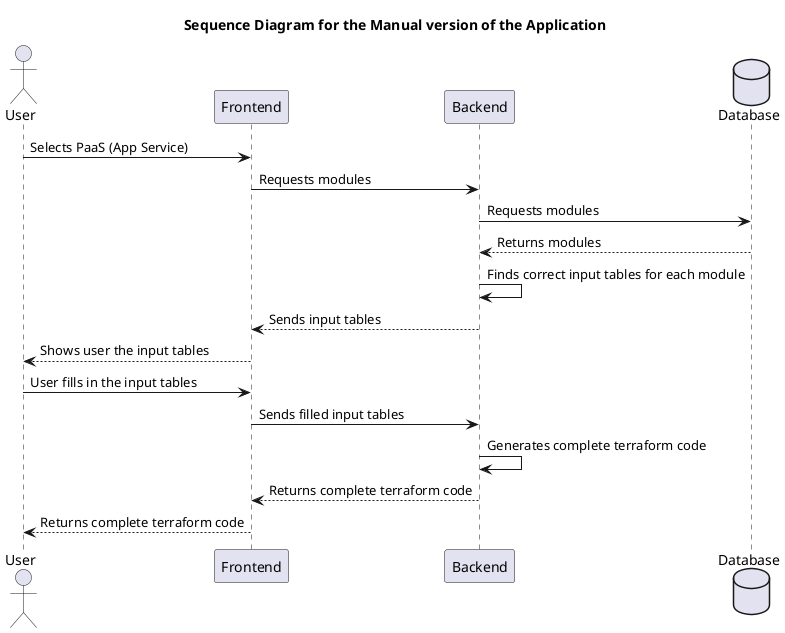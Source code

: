@startuml
'https://plantuml.com/sequence-diagram

title Sequence Diagram for the Manual version of the Application

' Actors '
actor           User            as User
participant     Frontend        as Frontend
participant     Backend         as Backend
database        Database        as Database

User        ->      Frontend        :   Selects PaaS (App Service)
Frontend    ->      Backend         :   Requests modules
Backend     ->      Database        :   Requests modules
Database    -->     Backend         :   Returns modules
Backend     ->      Backend         :   Finds correct input tables for each module
Backend     -->     Frontend        :   Sends input tables
Frontend    -->     User            :   Shows user the input tables
User        ->      Frontend        :   User fills in the input tables
Frontend    ->      Backend         :   Sends filled input tables
Backend     ->      Backend         :   Generates complete terraform code
Backend     -->     Frontend        :   Returns complete terraform code
Frontend    -->     User            :   Returns complete terraform code

@enduml